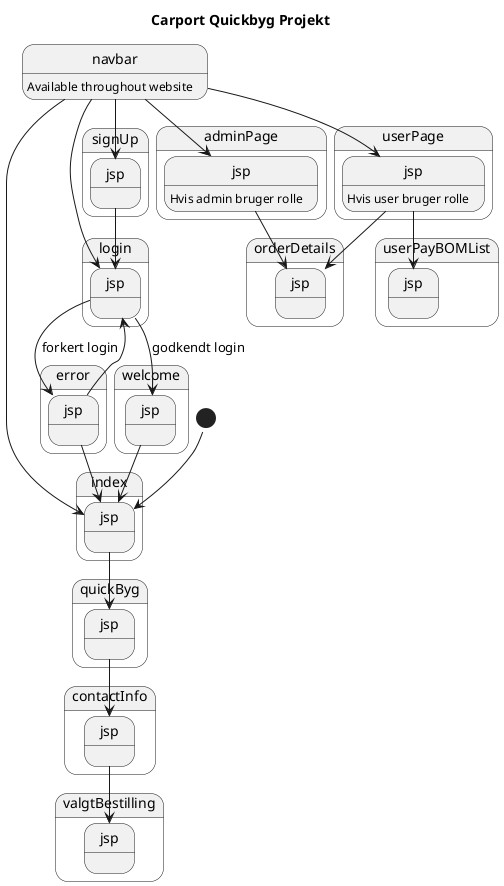 @startuml
!pragma layout smetana

title Carport Quickbyg Projekt
state index.jsp
state error.jsp
state login.jsp
state signUp.jsp
state welcome.jsp
state contactInfo.jsp
state orderDetails.jsp
state quickByg.jsp
state userPayBOMList.jsp
state valgtBestilling.jsp
state userPage.jsp
state adminPage.jsp

navbar:Available throughout website
adminPage.jsp:Hvis admin bruger rolle
userPage.jsp: Hvis user bruger rolle


[*] --> index.jsp

navbar-->index.jsp
navbar-->login.jsp
navbar-->signUp.jsp

navbar-->adminPage.jsp
adminPage.jsp-->orderDetails.jsp
navbar-->userPage.jsp
userPage.jsp-->orderDetails.jsp
userPage.jsp-->userPayBOMList.jsp

login.jsp --> welcome.jsp: godkendt login
login.jsp --> error.jsp: forkert login
error.jsp --> index.jsp
error.jsp --> login.jsp

signUp.jsp-->login.jsp
welcome.jsp --> index.jsp

index.jsp-->quickByg.jsp
quickByg.jsp-->contactInfo.jsp
contactInfo.jsp--> valgtBestilling.jsp






@enduml

